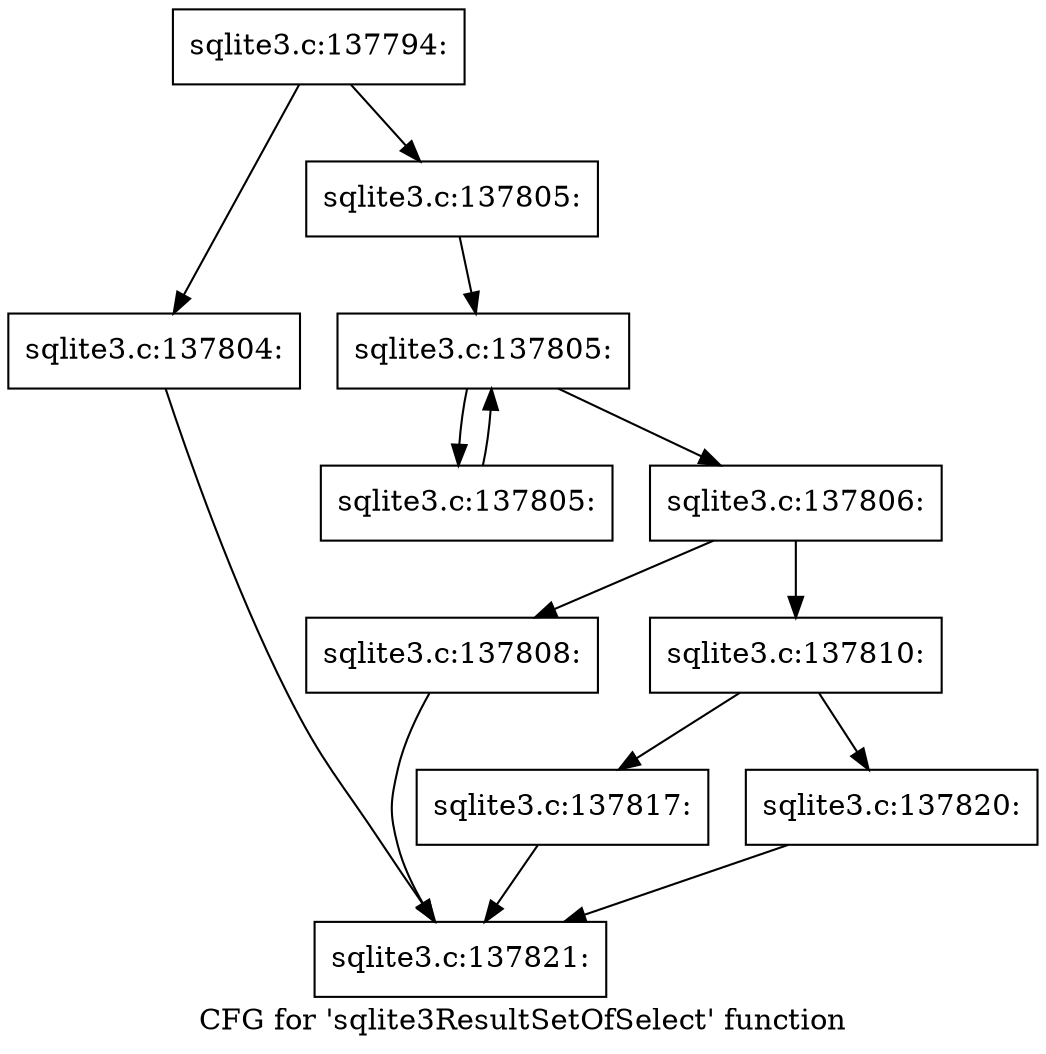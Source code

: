 digraph "CFG for 'sqlite3ResultSetOfSelect' function" {
	label="CFG for 'sqlite3ResultSetOfSelect' function";

	Node0x55c0f907fb20 [shape=record,label="{sqlite3.c:137794:}"];
	Node0x55c0f907fb20 -> Node0x55c0f90858f0;
	Node0x55c0f907fb20 -> Node0x55c0f9085940;
	Node0x55c0f90858f0 [shape=record,label="{sqlite3.c:137804:}"];
	Node0x55c0f90858f0 -> Node0x55c0f907fca0;
	Node0x55c0f9085940 [shape=record,label="{sqlite3.c:137805:}"];
	Node0x55c0f9085940 -> Node0x55c0f9085e90;
	Node0x55c0f9085e90 [shape=record,label="{sqlite3.c:137805:}"];
	Node0x55c0f9085e90 -> Node0x55c0f90862d0;
	Node0x55c0f9085e90 -> Node0x55c0f9085ff0;
	Node0x55c0f90862d0 [shape=record,label="{sqlite3.c:137805:}"];
	Node0x55c0f90862d0 -> Node0x55c0f9085e90;
	Node0x55c0f9085ff0 [shape=record,label="{sqlite3.c:137806:}"];
	Node0x55c0f9085ff0 -> Node0x55c0f9086b90;
	Node0x55c0f9085ff0 -> Node0x55c0f9086be0;
	Node0x55c0f9086b90 [shape=record,label="{sqlite3.c:137808:}"];
	Node0x55c0f9086b90 -> Node0x55c0f907fca0;
	Node0x55c0f9086be0 [shape=record,label="{sqlite3.c:137810:}"];
	Node0x55c0f9086be0 -> Node0x55c0f90886d0;
	Node0x55c0f9086be0 -> Node0x55c0f9088720;
	Node0x55c0f90886d0 [shape=record,label="{sqlite3.c:137817:}"];
	Node0x55c0f90886d0 -> Node0x55c0f907fca0;
	Node0x55c0f9088720 [shape=record,label="{sqlite3.c:137820:}"];
	Node0x55c0f9088720 -> Node0x55c0f907fca0;
	Node0x55c0f907fca0 [shape=record,label="{sqlite3.c:137821:}"];
}
